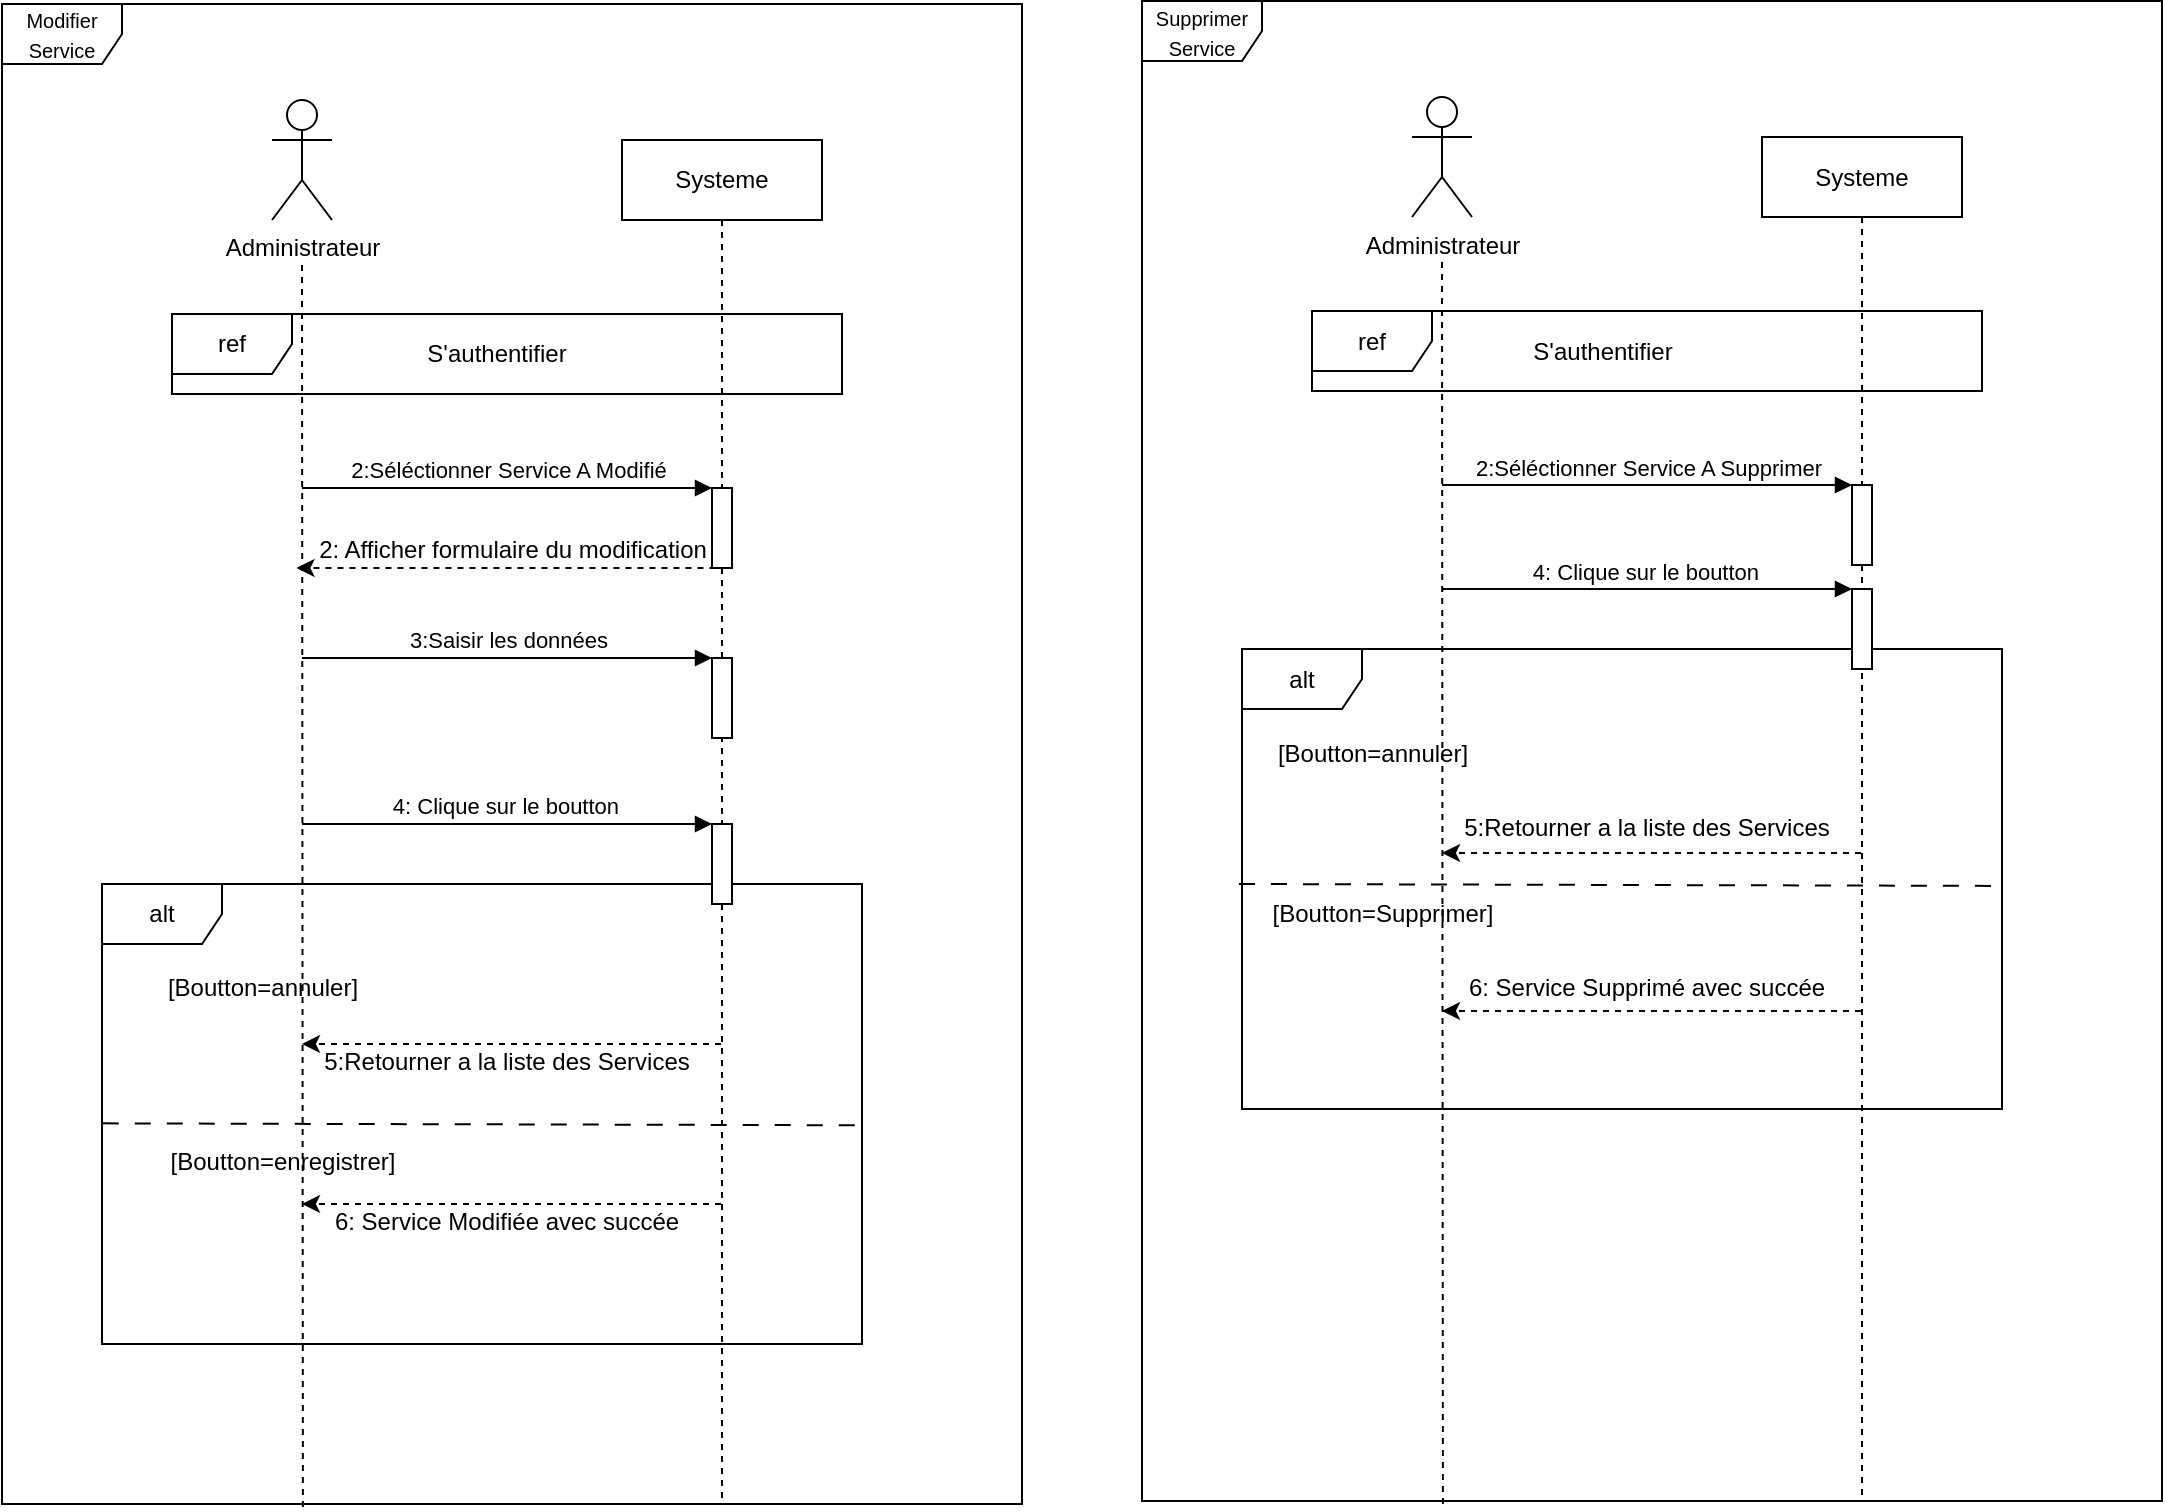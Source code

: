 <mxfile version="26.2.14">
  <diagram name="Page-1" id="2YBvvXClWsGukQMizWep">
    <mxGraphModel dx="2316" dy="1249" grid="1" gridSize="10" guides="1" tooltips="1" connect="1" arrows="1" fold="1" page="1" pageScale="1" pageWidth="850" pageHeight="1100" math="0" shadow="0">
      <root>
        <mxCell id="0" />
        <mxCell id="1" parent="0" />
        <mxCell id="g9K7Qb3Tuhr6ynHx5TsD-39" value="Systeme" style="shape=umlLifeline;perimeter=lifelinePerimeter;whiteSpace=wrap;html=1;container=0;dropTarget=0;collapsible=0;recursiveResize=0;outlineConnect=0;portConstraint=eastwest;newEdgeStyle={&quot;edgeStyle&quot;:&quot;elbowEdgeStyle&quot;,&quot;elbow&quot;:&quot;vertical&quot;,&quot;curved&quot;:0,&quot;rounded&quot;:0};" vertex="1" parent="1">
          <mxGeometry x="740" y="268" width="100" height="682" as="geometry" />
        </mxCell>
        <mxCell id="g9K7Qb3Tuhr6ynHx5TsD-40" value="" style="html=1;points=[];perimeter=orthogonalPerimeter;outlineConnect=0;targetShapes=umlLifeline;portConstraint=eastwest;newEdgeStyle={&quot;edgeStyle&quot;:&quot;elbowEdgeStyle&quot;,&quot;elbow&quot;:&quot;vertical&quot;,&quot;curved&quot;:0,&quot;rounded&quot;:0};" vertex="1" parent="g9K7Qb3Tuhr6ynHx5TsD-39">
          <mxGeometry x="45" y="259" width="10" height="40" as="geometry" />
        </mxCell>
        <mxCell id="g9K7Qb3Tuhr6ynHx5TsD-41" value="3:Saisir les données" style="html=1;verticalAlign=bottom;endArrow=block;edgeStyle=elbowEdgeStyle;elbow=vertical;curved=0;rounded=0;" edge="1" parent="1" target="g9K7Qb3Tuhr6ynHx5TsD-40">
          <mxGeometry relative="1" as="geometry">
            <mxPoint x="580" y="527" as="sourcePoint" />
            <Array as="points">
              <mxPoint x="695" y="527" />
            </Array>
            <mxPoint x="780" y="527" as="targetPoint" />
          </mxGeometry>
        </mxCell>
        <mxCell id="g9K7Qb3Tuhr6ynHx5TsD-42" value="Administrateur" style="shape=umlActor;verticalLabelPosition=bottom;verticalAlign=top;html=1;outlineConnect=0;" vertex="1" parent="1">
          <mxGeometry x="565" y="248" width="30" height="60" as="geometry" />
        </mxCell>
        <mxCell id="g9K7Qb3Tuhr6ynHx5TsD-43" value="" style="endArrow=none;dashed=1;html=1;rounded=0;exitX=0.295;exitY=1.002;exitDx=0;exitDy=0;exitPerimeter=0;" edge="1" parent="1" source="g9K7Qb3Tuhr6ynHx5TsD-46">
          <mxGeometry width="50" height="50" relative="1" as="geometry">
            <mxPoint x="580" y="1121.371" as="sourcePoint" />
            <mxPoint x="580" y="328" as="targetPoint" />
          </mxGeometry>
        </mxCell>
        <mxCell id="g9K7Qb3Tuhr6ynHx5TsD-44" value="ref" style="shape=umlFrame;whiteSpace=wrap;html=1;pointerEvents=0;movable=1;resizable=1;rotatable=1;deletable=1;editable=1;locked=0;connectable=1;" vertex="1" parent="1">
          <mxGeometry x="515" y="355" width="335" height="40" as="geometry" />
        </mxCell>
        <mxCell id="g9K7Qb3Tuhr6ynHx5TsD-45" value="S&#39;authentifier" style="text;html=1;align=center;verticalAlign=middle;resizable=0;points=[];autosize=1;strokeColor=none;fillColor=none;movable=0;rotatable=0;deletable=0;editable=0;locked=1;connectable=0;" vertex="1" parent="1">
          <mxGeometry x="632" y="360" width="90" height="30" as="geometry" />
        </mxCell>
        <mxCell id="g9K7Qb3Tuhr6ynHx5TsD-46" value="&lt;font style=&quot;font-size: 10px;&quot;&gt;Modifier Service&lt;/font&gt;" style="shape=umlFrame;whiteSpace=wrap;html=1;pointerEvents=0;" vertex="1" parent="1">
          <mxGeometry x="430" y="200" width="510" height="750" as="geometry" />
        </mxCell>
        <mxCell id="g9K7Qb3Tuhr6ynHx5TsD-47" value="alt" style="shape=umlFrame;whiteSpace=wrap;html=1;pointerEvents=0;" vertex="1" parent="1">
          <mxGeometry x="480" y="640" width="380" height="230" as="geometry" />
        </mxCell>
        <mxCell id="g9K7Qb3Tuhr6ynHx5TsD-48" value="[Boutton=annuler]" style="text;html=1;align=center;verticalAlign=middle;resizable=0;points=[];autosize=1;strokeColor=none;fillColor=none;" vertex="1" parent="1">
          <mxGeometry x="500" y="676.5" width="120" height="30" as="geometry" />
        </mxCell>
        <mxCell id="g9K7Qb3Tuhr6ynHx5TsD-49" value="" style="endArrow=classic;html=1;rounded=0;dashed=1;" edge="1" parent="1">
          <mxGeometry width="50" height="50" relative="1" as="geometry">
            <mxPoint x="789.5" y="720" as="sourcePoint" />
            <mxPoint x="580" y="720" as="targetPoint" />
          </mxGeometry>
        </mxCell>
        <mxCell id="g9K7Qb3Tuhr6ynHx5TsD-50" value="5:Retourner a la liste des Services" style="text;html=1;align=center;verticalAlign=middle;resizable=0;points=[];autosize=1;strokeColor=none;fillColor=none;" vertex="1" parent="1">
          <mxGeometry x="577" y="714" width="210" height="30" as="geometry" />
        </mxCell>
        <mxCell id="g9K7Qb3Tuhr6ynHx5TsD-51" value="" style="endArrow=none;dashed=1;html=1;rounded=0;exitX=0.001;exitY=0.416;exitDx=0;exitDy=0;exitPerimeter=0;entryX=1.005;entryY=0.418;entryDx=0;entryDy=0;entryPerimeter=0;dashPattern=8 8;" edge="1" parent="1">
          <mxGeometry width="50" height="50" relative="1" as="geometry">
            <mxPoint x="480.38" y="759.68" as="sourcePoint" />
            <mxPoint x="861.9" y="760.64" as="targetPoint" />
          </mxGeometry>
        </mxCell>
        <mxCell id="g9K7Qb3Tuhr6ynHx5TsD-52" value="" style="html=1;points=[];perimeter=orthogonalPerimeter;outlineConnect=0;targetShapes=umlLifeline;portConstraint=eastwest;newEdgeStyle={&quot;edgeStyle&quot;:&quot;elbowEdgeStyle&quot;,&quot;elbow&quot;:&quot;vertical&quot;,&quot;curved&quot;:0,&quot;rounded&quot;:0};" vertex="1" parent="1">
          <mxGeometry x="785" y="442" width="10" height="40" as="geometry" />
        </mxCell>
        <mxCell id="g9K7Qb3Tuhr6ynHx5TsD-53" value="2:Séléctionner Service A Modifié" style="html=1;verticalAlign=bottom;endArrow=block;edgeStyle=elbowEdgeStyle;elbow=vertical;curved=0;rounded=0;" edge="1" parent="1" target="g9K7Qb3Tuhr6ynHx5TsD-52">
          <mxGeometry relative="1" as="geometry">
            <mxPoint x="580" y="442" as="sourcePoint" />
            <Array as="points">
              <mxPoint x="695" y="442" />
            </Array>
            <mxPoint x="780" y="442" as="targetPoint" />
          </mxGeometry>
        </mxCell>
        <mxCell id="g9K7Qb3Tuhr6ynHx5TsD-54" value="" style="endArrow=classic;html=1;rounded=0;dashed=1;" edge="1" parent="1">
          <mxGeometry width="50" height="50" relative="1" as="geometry">
            <mxPoint x="786.75" y="482" as="sourcePoint" />
            <mxPoint x="577.25" y="482" as="targetPoint" />
          </mxGeometry>
        </mxCell>
        <mxCell id="g9K7Qb3Tuhr6ynHx5TsD-55" value="2: Afficher formulaire du modification" style="text;html=1;align=center;verticalAlign=middle;resizable=0;points=[];autosize=1;strokeColor=none;fillColor=none;" vertex="1" parent="1">
          <mxGeometry x="575" y="458" width="220" height="30" as="geometry" />
        </mxCell>
        <mxCell id="g9K7Qb3Tuhr6ynHx5TsD-56" value="" style="html=1;points=[];perimeter=orthogonalPerimeter;outlineConnect=0;targetShapes=umlLifeline;portConstraint=eastwest;newEdgeStyle={&quot;edgeStyle&quot;:&quot;elbowEdgeStyle&quot;,&quot;elbow&quot;:&quot;vertical&quot;,&quot;curved&quot;:0,&quot;rounded&quot;:0};" vertex="1" parent="1">
          <mxGeometry x="785" y="610" width="10" height="40" as="geometry" />
        </mxCell>
        <mxCell id="g9K7Qb3Tuhr6ynHx5TsD-57" value="4: Clique sur le boutton&amp;nbsp;" style="html=1;verticalAlign=bottom;endArrow=block;edgeStyle=elbowEdgeStyle;elbow=vertical;curved=0;rounded=0;" edge="1" parent="1" target="g9K7Qb3Tuhr6ynHx5TsD-56">
          <mxGeometry relative="1" as="geometry">
            <mxPoint x="580" y="610" as="sourcePoint" />
            <Array as="points">
              <mxPoint x="695" y="610" />
            </Array>
            <mxPoint x="780" y="610" as="targetPoint" />
          </mxGeometry>
        </mxCell>
        <mxCell id="g9K7Qb3Tuhr6ynHx5TsD-58" value="[Boutton=enregistrer]" style="text;html=1;align=center;verticalAlign=middle;resizable=0;points=[];autosize=1;strokeColor=none;fillColor=none;" vertex="1" parent="1">
          <mxGeometry x="500" y="764" width="140" height="30" as="geometry" />
        </mxCell>
        <mxCell id="g9K7Qb3Tuhr6ynHx5TsD-59" value="" style="endArrow=classic;html=1;rounded=0;dashed=1;" edge="1" parent="1">
          <mxGeometry width="50" height="50" relative="1" as="geometry">
            <mxPoint x="789.5" y="800" as="sourcePoint" />
            <mxPoint x="580" y="800" as="targetPoint" />
          </mxGeometry>
        </mxCell>
        <mxCell id="g9K7Qb3Tuhr6ynHx5TsD-60" value="6: Service Modifiée avec succée" style="text;html=1;align=center;verticalAlign=middle;resizable=0;points=[];autosize=1;strokeColor=none;fillColor=none;" vertex="1" parent="1">
          <mxGeometry x="582" y="794" width="200" height="30" as="geometry" />
        </mxCell>
        <mxCell id="g9K7Qb3Tuhr6ynHx5TsD-61" value="Systeme" style="shape=umlLifeline;perimeter=lifelinePerimeter;whiteSpace=wrap;html=1;container=0;dropTarget=0;collapsible=0;recursiveResize=0;outlineConnect=0;portConstraint=eastwest;newEdgeStyle={&quot;edgeStyle&quot;:&quot;elbowEdgeStyle&quot;,&quot;elbow&quot;:&quot;vertical&quot;,&quot;curved&quot;:0,&quot;rounded&quot;:0};" vertex="1" parent="1">
          <mxGeometry x="1310" y="266.5" width="100" height="682" as="geometry" />
        </mxCell>
        <mxCell id="g9K7Qb3Tuhr6ynHx5TsD-64" value="Administrateur" style="shape=umlActor;verticalLabelPosition=bottom;verticalAlign=top;html=1;outlineConnect=0;" vertex="1" parent="1">
          <mxGeometry x="1135" y="246.5" width="30" height="60" as="geometry" />
        </mxCell>
        <mxCell id="g9K7Qb3Tuhr6ynHx5TsD-65" value="" style="endArrow=none;dashed=1;html=1;rounded=0;exitX=0.295;exitY=1.002;exitDx=0;exitDy=0;exitPerimeter=0;" edge="1" parent="1" source="g9K7Qb3Tuhr6ynHx5TsD-68">
          <mxGeometry width="50" height="50" relative="1" as="geometry">
            <mxPoint x="1150" y="1119.871" as="sourcePoint" />
            <mxPoint x="1150" y="326.5" as="targetPoint" />
          </mxGeometry>
        </mxCell>
        <mxCell id="g9K7Qb3Tuhr6ynHx5TsD-66" value="ref" style="shape=umlFrame;whiteSpace=wrap;html=1;pointerEvents=0;movable=1;resizable=1;rotatable=1;deletable=1;editable=1;locked=0;connectable=1;" vertex="1" parent="1">
          <mxGeometry x="1085" y="353.5" width="335" height="40" as="geometry" />
        </mxCell>
        <mxCell id="g9K7Qb3Tuhr6ynHx5TsD-67" value="S&#39;authentifier" style="text;html=1;align=center;verticalAlign=middle;resizable=1;points=[];autosize=1;strokeColor=none;fillColor=none;movable=1;rotatable=1;deletable=1;editable=1;locked=0;connectable=1;" vertex="1" parent="1">
          <mxGeometry x="1185" y="358.5" width="90" height="30" as="geometry" />
        </mxCell>
        <mxCell id="g9K7Qb3Tuhr6ynHx5TsD-68" value="&lt;font style=&quot;font-size: 10px;&quot;&gt;Supprimer&lt;/font&gt;&lt;div&gt;&lt;font style=&quot;font-size: 10px;&quot;&gt;Service&lt;/font&gt;&lt;/div&gt;" style="shape=umlFrame;whiteSpace=wrap;html=1;pointerEvents=0;" vertex="1" parent="1">
          <mxGeometry x="1000" y="198.5" width="510" height="750" as="geometry" />
        </mxCell>
        <mxCell id="g9K7Qb3Tuhr6ynHx5TsD-69" value="alt" style="shape=umlFrame;whiteSpace=wrap;html=1;pointerEvents=0;" vertex="1" parent="1">
          <mxGeometry x="1050" y="522.5" width="380" height="230" as="geometry" />
        </mxCell>
        <mxCell id="g9K7Qb3Tuhr6ynHx5TsD-70" value="[Boutton=annuler]" style="text;html=1;align=center;verticalAlign=middle;resizable=0;points=[];autosize=1;strokeColor=none;fillColor=none;" vertex="1" parent="1">
          <mxGeometry x="1055" y="560" width="120" height="30" as="geometry" />
        </mxCell>
        <mxCell id="g9K7Qb3Tuhr6ynHx5TsD-71" value="" style="endArrow=classic;html=1;rounded=0;dashed=1;" edge="1" parent="1">
          <mxGeometry width="50" height="50" relative="1" as="geometry">
            <mxPoint x="1359.5" y="624.5" as="sourcePoint" />
            <mxPoint x="1150" y="624.5" as="targetPoint" />
          </mxGeometry>
        </mxCell>
        <mxCell id="g9K7Qb3Tuhr6ynHx5TsD-72" value="5:Retourner a la liste des Services" style="text;html=1;align=center;verticalAlign=middle;resizable=0;points=[];autosize=1;strokeColor=none;fillColor=none;" vertex="1" parent="1">
          <mxGeometry x="1147" y="596.5" width="210" height="30" as="geometry" />
        </mxCell>
        <mxCell id="g9K7Qb3Tuhr6ynHx5TsD-73" value="" style="endArrow=none;dashed=1;html=1;rounded=0;exitX=0.001;exitY=0.416;exitDx=0;exitDy=0;exitPerimeter=0;entryX=1.005;entryY=0.418;entryDx=0;entryDy=0;entryPerimeter=0;dashPattern=8 8;" edge="1" parent="1">
          <mxGeometry width="50" height="50" relative="1" as="geometry">
            <mxPoint x="1048.48" y="640" as="sourcePoint" />
            <mxPoint x="1430" y="640.96" as="targetPoint" />
          </mxGeometry>
        </mxCell>
        <mxCell id="g9K7Qb3Tuhr6ynHx5TsD-74" value="" style="html=1;points=[];perimeter=orthogonalPerimeter;outlineConnect=0;targetShapes=umlLifeline;portConstraint=eastwest;newEdgeStyle={&quot;edgeStyle&quot;:&quot;elbowEdgeStyle&quot;,&quot;elbow&quot;:&quot;vertical&quot;,&quot;curved&quot;:0,&quot;rounded&quot;:0};" vertex="1" parent="1">
          <mxGeometry x="1355" y="440.5" width="10" height="40" as="geometry" />
        </mxCell>
        <mxCell id="g9K7Qb3Tuhr6ynHx5TsD-75" value="2:Séléctionner Service A Supprimer" style="html=1;verticalAlign=bottom;endArrow=block;edgeStyle=elbowEdgeStyle;elbow=vertical;curved=0;rounded=0;" edge="1" parent="1" target="g9K7Qb3Tuhr6ynHx5TsD-74">
          <mxGeometry relative="1" as="geometry">
            <mxPoint x="1150" y="440.5" as="sourcePoint" />
            <Array as="points">
              <mxPoint x="1265" y="440.5" />
            </Array>
            <mxPoint x="1350" y="440.5" as="targetPoint" />
          </mxGeometry>
        </mxCell>
        <mxCell id="g9K7Qb3Tuhr6ynHx5TsD-78" value="" style="html=1;points=[];perimeter=orthogonalPerimeter;outlineConnect=0;targetShapes=umlLifeline;portConstraint=eastwest;newEdgeStyle={&quot;edgeStyle&quot;:&quot;elbowEdgeStyle&quot;,&quot;elbow&quot;:&quot;vertical&quot;,&quot;curved&quot;:0,&quot;rounded&quot;:0};" vertex="1" parent="1">
          <mxGeometry x="1355" y="492.5" width="10" height="40" as="geometry" />
        </mxCell>
        <mxCell id="g9K7Qb3Tuhr6ynHx5TsD-79" value="4: Clique sur le boutton&amp;nbsp;" style="html=1;verticalAlign=bottom;endArrow=block;edgeStyle=elbowEdgeStyle;elbow=vertical;curved=0;rounded=0;" edge="1" parent="1" target="g9K7Qb3Tuhr6ynHx5TsD-78">
          <mxGeometry relative="1" as="geometry">
            <mxPoint x="1150" y="492.5" as="sourcePoint" />
            <Array as="points">
              <mxPoint x="1265" y="492.5" />
            </Array>
            <mxPoint x="1350" y="492.5" as="targetPoint" />
          </mxGeometry>
        </mxCell>
        <mxCell id="g9K7Qb3Tuhr6ynHx5TsD-80" value="[Boutton=Supprimer]" style="text;html=1;align=center;verticalAlign=middle;resizable=0;points=[];autosize=1;strokeColor=none;fillColor=none;" vertex="1" parent="1">
          <mxGeometry x="1055" y="640" width="130" height="30" as="geometry" />
        </mxCell>
        <mxCell id="g9K7Qb3Tuhr6ynHx5TsD-81" value="" style="endArrow=classic;html=1;rounded=0;dashed=1;" edge="1" parent="1">
          <mxGeometry width="50" height="50" relative="1" as="geometry">
            <mxPoint x="1359.5" y="703.5" as="sourcePoint" />
            <mxPoint x="1150" y="703.5" as="targetPoint" />
          </mxGeometry>
        </mxCell>
        <mxCell id="g9K7Qb3Tuhr6ynHx5TsD-82" value="6: Service Supprimé avec succée" style="text;html=1;align=center;verticalAlign=middle;resizable=0;points=[];autosize=1;strokeColor=none;fillColor=none;" vertex="1" parent="1">
          <mxGeometry x="1152" y="676.5" width="200" height="30" as="geometry" />
        </mxCell>
      </root>
    </mxGraphModel>
  </diagram>
</mxfile>

